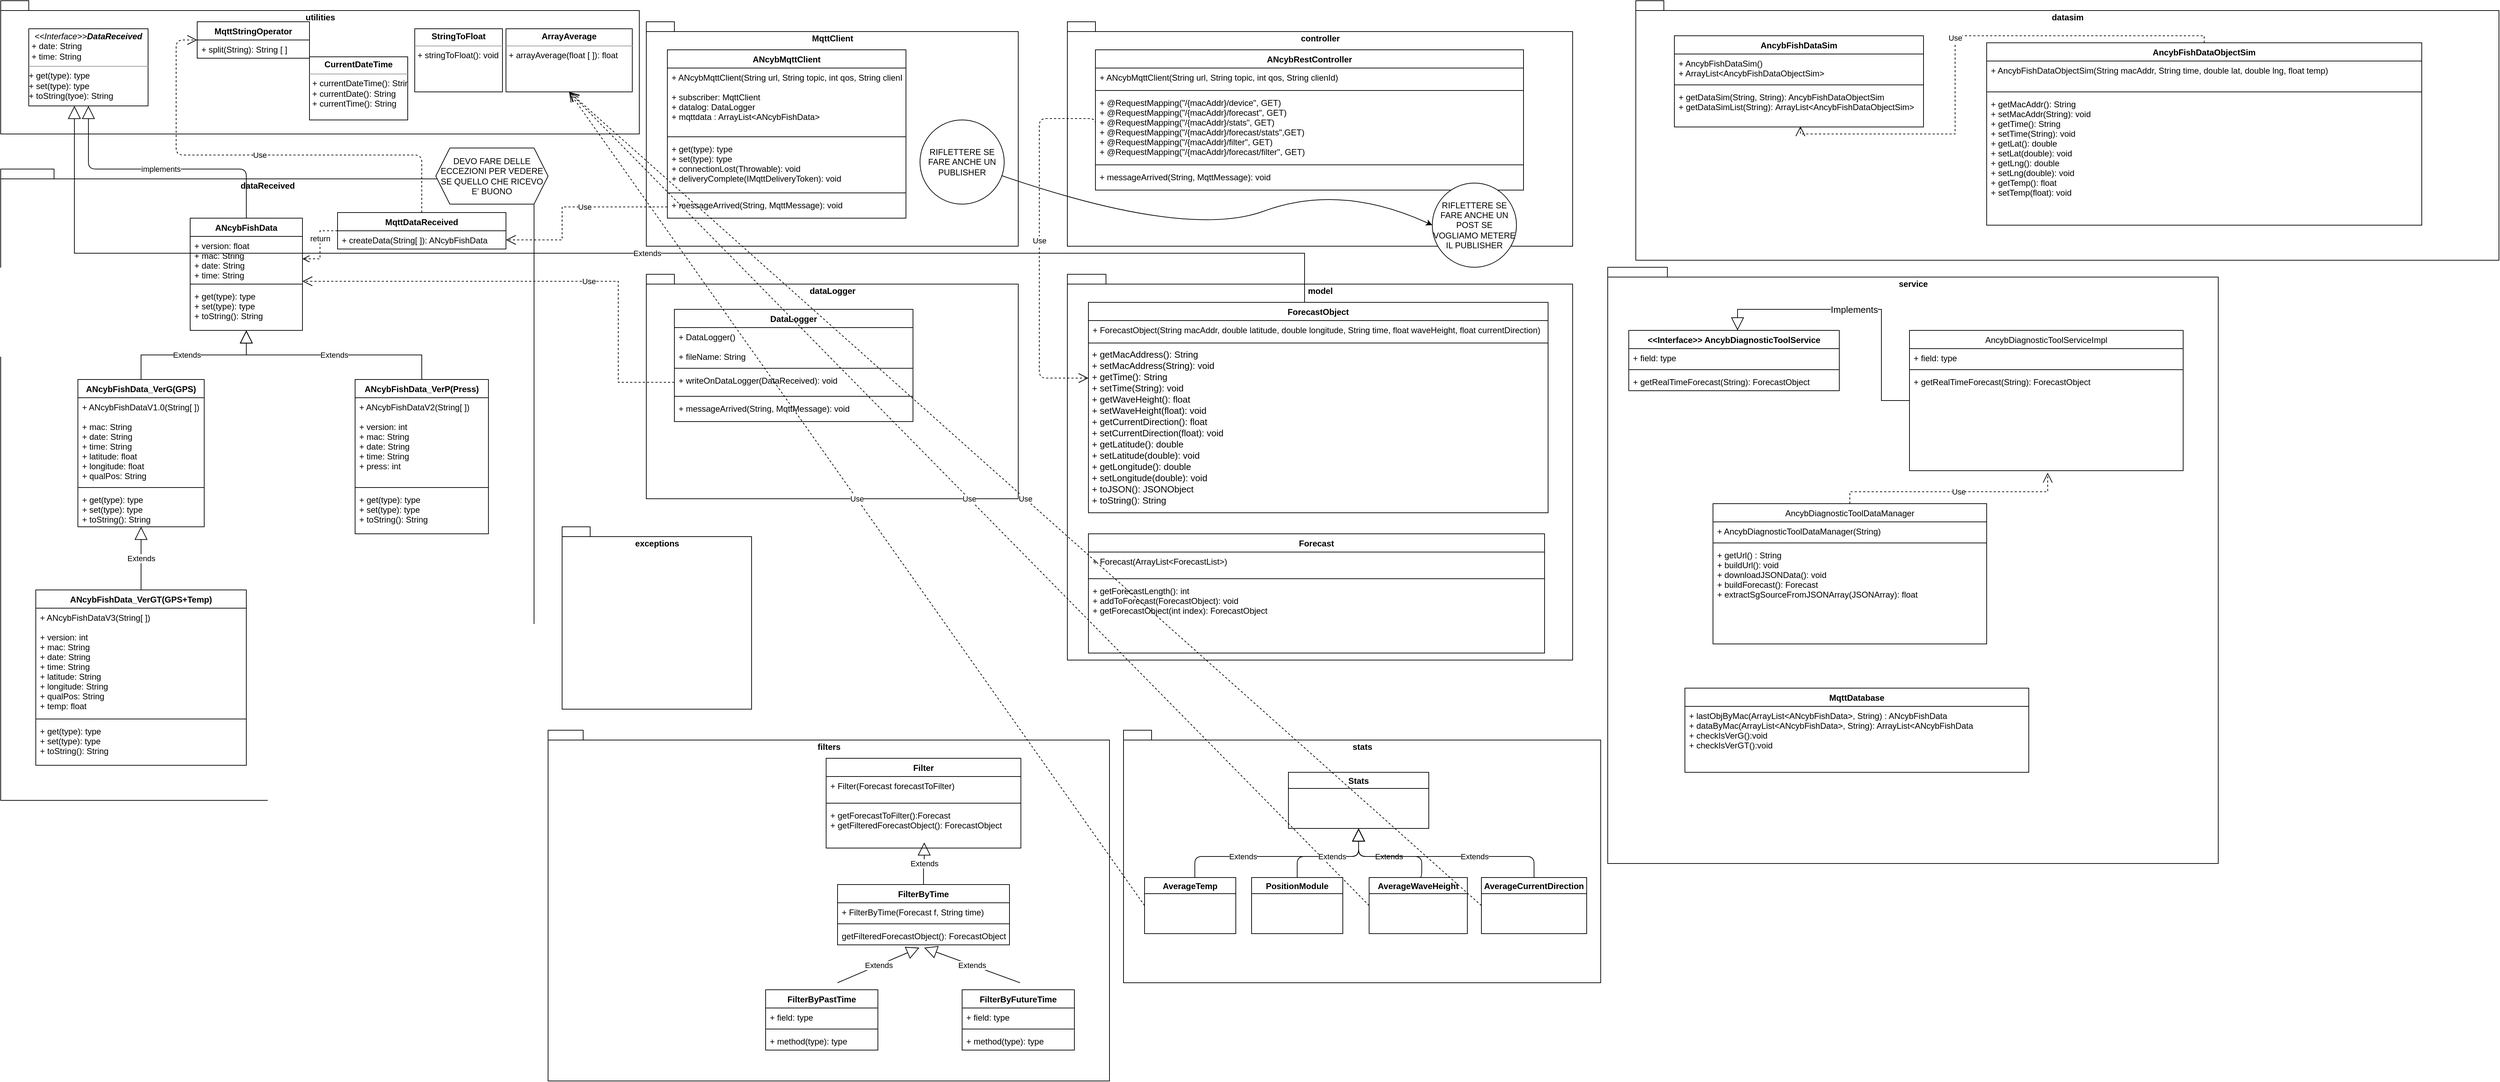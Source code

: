 <mxfile version="16.0.2" type="device"><diagram id="C5RBs43oDa-KdzZeNtuy" name="Page-1"><mxGraphModel dx="1598" dy="801" grid="1" gridSize="10" guides="1" tooltips="1" connect="1" arrows="1" fold="1" page="1" pageScale="1" pageWidth="2336" pageHeight="1654" math="0" shadow="0"><root><mxCell id="WIyWlLk6GJQsqaUBKTNV-0"/><mxCell id="WIyWlLk6GJQsqaUBKTNV-1" parent="WIyWlLk6GJQsqaUBKTNV-0"/><mxCell id="3BHlE7sxE0ALU3HnH_fy-0" value="utilities" style="shape=folder;fontStyle=1;spacingTop=10;tabWidth=40;tabHeight=14;tabPosition=left;html=1;align=center;verticalAlign=top;" parent="WIyWlLk6GJQsqaUBKTNV-1" vertex="1"><mxGeometry x="40" y="10" width="910" height="190" as="geometry"/></mxCell><mxCell id="3BHlE7sxE0ALU3HnH_fy-2" value="MqttStringOperator" style="swimlane;fontStyle=1;align=center;verticalAlign=top;childLayout=stackLayout;horizontal=1;startSize=26;horizontalStack=0;resizeParent=1;resizeParentMax=0;resizeLast=0;collapsible=1;marginBottom=0;" parent="WIyWlLk6GJQsqaUBKTNV-1" vertex="1"><mxGeometry x="320" y="40" width="160" height="52" as="geometry"><mxRectangle x="130" y="62" width="140" height="26" as="alternateBounds"/></mxGeometry></mxCell><mxCell id="3BHlE7sxE0ALU3HnH_fy-5" value="+ split(String): String [ ]" style="text;strokeColor=none;fillColor=none;align=left;verticalAlign=top;spacingLeft=4;spacingRight=4;overflow=hidden;rotatable=0;points=[[0,0.5],[1,0.5]];portConstraint=eastwest;" parent="3BHlE7sxE0ALU3HnH_fy-2" vertex="1"><mxGeometry y="26" width="160" height="26" as="geometry"/></mxCell><mxCell id="3BHlE7sxE0ALU3HnH_fy-8" value="dataReceived" style="shape=folder;fontStyle=1;spacingTop=10;tabWidth=40;tabHeight=14;tabPosition=left;html=1;align=center;verticalAlign=top;" parent="WIyWlLk6GJQsqaUBKTNV-1" vertex="1"><mxGeometry x="40" y="250" width="760" height="900" as="geometry"/></mxCell><mxCell id="3BHlE7sxE0ALU3HnH_fy-9" value="ANcybFishData_VerG(GPS)" style="swimlane;fontStyle=1;align=center;verticalAlign=top;childLayout=stackLayout;horizontal=1;startSize=26;horizontalStack=0;resizeParent=1;resizeParentMax=0;resizeLast=0;collapsible=1;marginBottom=0;" parent="WIyWlLk6GJQsqaUBKTNV-1" vertex="1"><mxGeometry x="150" y="550" width="180" height="210" as="geometry"/></mxCell><mxCell id="3BHlE7sxE0ALU3HnH_fy-10" value="+ ANcybFishDataV1.0(String[ ])&#10;&#10;+ mac: String&#10;+ date: String&#10;+ time: String&#10;+ latitude: float&#10;+ longitude: float&#10;+ qualPos: String" style="text;strokeColor=none;fillColor=none;align=left;verticalAlign=top;spacingLeft=4;spacingRight=4;overflow=hidden;rotatable=0;points=[[0,0.5],[1,0.5]];portConstraint=eastwest;" parent="3BHlE7sxE0ALU3HnH_fy-9" vertex="1"><mxGeometry y="26" width="180" height="124" as="geometry"/></mxCell><mxCell id="3BHlE7sxE0ALU3HnH_fy-11" value="" style="line;strokeWidth=1;fillColor=none;align=left;verticalAlign=middle;spacingTop=-1;spacingLeft=3;spacingRight=3;rotatable=0;labelPosition=right;points=[];portConstraint=eastwest;" parent="3BHlE7sxE0ALU3HnH_fy-9" vertex="1"><mxGeometry y="150" width="180" height="8" as="geometry"/></mxCell><mxCell id="3BHlE7sxE0ALU3HnH_fy-12" value="+ get(type): type&#10;+ set(type): type&#10;+ toString(): String" style="text;strokeColor=none;fillColor=none;align=left;verticalAlign=top;spacingLeft=4;spacingRight=4;overflow=hidden;rotatable=0;points=[[0,0.5],[1,0.5]];portConstraint=eastwest;" parent="3BHlE7sxE0ALU3HnH_fy-9" vertex="1"><mxGeometry y="158" width="180" height="52" as="geometry"/></mxCell><mxCell id="3BHlE7sxE0ALU3HnH_fy-20" value="Extends" style="endArrow=block;endSize=16;endFill=0;html=1;rounded=0;exitX=0.5;exitY=0;exitDx=0;exitDy=0;edgeStyle=orthogonalEdgeStyle;" parent="WIyWlLk6GJQsqaUBKTNV-1" source="3BHlE7sxE0ALU3HnH_fy-9" target="3BHlE7sxE0ALU3HnH_fy-15" edge="1"><mxGeometry x="-0.091" width="160" relative="1" as="geometry"><mxPoint x="330" y="470" as="sourcePoint"/><mxPoint x="490" y="470" as="targetPoint"/><mxPoint as="offset"/></mxGeometry></mxCell><mxCell id="3BHlE7sxE0ALU3HnH_fy-21" value="ANcybFishData_VerP(Press)" style="swimlane;fontStyle=1;align=center;verticalAlign=top;childLayout=stackLayout;horizontal=1;startSize=26;horizontalStack=0;resizeParent=1;resizeParentMax=0;resizeLast=0;collapsible=1;marginBottom=0;" parent="WIyWlLk6GJQsqaUBKTNV-1" vertex="1"><mxGeometry x="545" y="550" width="190" height="220" as="geometry"/></mxCell><mxCell id="3BHlE7sxE0ALU3HnH_fy-22" value="+ ANcybFishDataV2(String[ ])&#10;&#10;+ version: int&#10;+ mac: String&#10;+ date: String&#10;+ time: String&#10;+ press: int" style="text;strokeColor=none;fillColor=none;align=left;verticalAlign=top;spacingLeft=4;spacingRight=4;overflow=hidden;rotatable=0;points=[[0,0.5],[1,0.5]];portConstraint=eastwest;" parent="3BHlE7sxE0ALU3HnH_fy-21" vertex="1"><mxGeometry y="26" width="190" height="124" as="geometry"/></mxCell><mxCell id="3BHlE7sxE0ALU3HnH_fy-23" value="" style="line;strokeWidth=1;fillColor=none;align=left;verticalAlign=middle;spacingTop=-1;spacingLeft=3;spacingRight=3;rotatable=0;labelPosition=right;points=[];portConstraint=eastwest;" parent="3BHlE7sxE0ALU3HnH_fy-21" vertex="1"><mxGeometry y="150" width="190" height="8" as="geometry"/></mxCell><mxCell id="3BHlE7sxE0ALU3HnH_fy-24" value="+ get(type): type&#10;+ set(type): type&#10;+ toString(): String" style="text;strokeColor=none;fillColor=none;align=left;verticalAlign=top;spacingLeft=4;spacingRight=4;overflow=hidden;rotatable=0;points=[[0,0.5],[1,0.5]];portConstraint=eastwest;" parent="3BHlE7sxE0ALU3HnH_fy-21" vertex="1"><mxGeometry y="158" width="190" height="62" as="geometry"/></mxCell><mxCell id="3BHlE7sxE0ALU3HnH_fy-26" value="MqttClient" style="shape=folder;fontStyle=1;spacingTop=10;tabWidth=40;tabHeight=14;tabPosition=left;html=1;align=center;verticalAlign=top;" parent="WIyWlLk6GJQsqaUBKTNV-1" vertex="1"><mxGeometry x="960" y="40" width="530" height="320" as="geometry"/></mxCell><mxCell id="3BHlE7sxE0ALU3HnH_fy-27" value="ANcybMqttClient" style="swimlane;fontStyle=1;align=center;verticalAlign=top;childLayout=stackLayout;horizontal=1;startSize=26;horizontalStack=0;resizeParent=1;resizeParentMax=0;resizeLast=0;collapsible=1;marginBottom=0;" parent="WIyWlLk6GJQsqaUBKTNV-1" vertex="1"><mxGeometry x="990" y="80" width="340" height="240" as="geometry"/></mxCell><mxCell id="3BHlE7sxE0ALU3HnH_fy-91" value="+ ANcybMqttClient(String url, String topic, int qos, String clienId)" style="text;strokeColor=none;fillColor=none;align=left;verticalAlign=top;spacingLeft=4;spacingRight=4;overflow=hidden;rotatable=0;points=[[0,0.5],[1,0.5]];portConstraint=eastwest;" parent="3BHlE7sxE0ALU3HnH_fy-27" vertex="1"><mxGeometry y="26" width="340" height="28" as="geometry"/></mxCell><mxCell id="3BHlE7sxE0ALU3HnH_fy-28" value="+ subscriber: MqttClient&#10;+ datalog: DataLogger&#10;+ mqttdata : ArrayList&lt;ANcybFishData&gt;" style="text;strokeColor=none;fillColor=none;align=left;verticalAlign=top;spacingLeft=4;spacingRight=4;overflow=hidden;rotatable=0;points=[[0,0.5],[1,0.5]];portConstraint=eastwest;" parent="3BHlE7sxE0ALU3HnH_fy-27" vertex="1"><mxGeometry y="54" width="340" height="66" as="geometry"/></mxCell><mxCell id="3BHlE7sxE0ALU3HnH_fy-29" value="" style="line;strokeWidth=1;fillColor=none;align=left;verticalAlign=middle;spacingTop=-1;spacingLeft=3;spacingRight=3;rotatable=0;labelPosition=right;points=[];portConstraint=eastwest;" parent="3BHlE7sxE0ALU3HnH_fy-27" vertex="1"><mxGeometry y="120" width="340" height="8" as="geometry"/></mxCell><mxCell id="3BHlE7sxE0ALU3HnH_fy-30" value="+ get(type): type&#10;+ set(type): type&#10;+ connectionLost(Throwable): void&#10;+ deliveryComplete(IMqttDeliveryToken): void" style="text;strokeColor=none;fillColor=none;align=left;verticalAlign=top;spacingLeft=4;spacingRight=4;overflow=hidden;rotatable=0;points=[[0,0.5],[1,0.5]];portConstraint=eastwest;" parent="3BHlE7sxE0ALU3HnH_fy-27" vertex="1"><mxGeometry y="128" width="340" height="72" as="geometry"/></mxCell><mxCell id="3BHlE7sxE0ALU3HnH_fy-89" value="" style="line;strokeWidth=1;fillColor=none;align=left;verticalAlign=middle;spacingTop=-1;spacingLeft=3;spacingRight=3;rotatable=0;labelPosition=right;points=[];portConstraint=eastwest;" parent="3BHlE7sxE0ALU3HnH_fy-27" vertex="1"><mxGeometry y="200" width="340" height="8" as="geometry"/></mxCell><mxCell id="3BHlE7sxE0ALU3HnH_fy-88" value="+ messageArrived(String, MqttMessage): void" style="text;strokeColor=none;fillColor=none;align=left;verticalAlign=top;spacingLeft=4;spacingRight=4;overflow=hidden;rotatable=0;points=[[0,0.5],[1,0.5]];portConstraint=eastwest;" parent="3BHlE7sxE0ALU3HnH_fy-27" vertex="1"><mxGeometry y="208" width="340" height="32" as="geometry"/></mxCell><mxCell id="3BHlE7sxE0ALU3HnH_fy-41" value="Extends" style="endArrow=block;endSize=16;endFill=0;html=1;rounded=0;exitX=0.5;exitY=0;exitDx=0;exitDy=0;edgeStyle=orthogonalEdgeStyle;jumpStyle=none;" parent="WIyWlLk6GJQsqaUBKTNV-1" source="3BHlE7sxE0ALU3HnH_fy-21" target="3BHlE7sxE0ALU3HnH_fy-15" edge="1"><mxGeometry width="160" relative="1" as="geometry"><mxPoint x="150" y="520" as="sourcePoint"/><mxPoint x="140" y="340" as="targetPoint"/><mxPoint as="offset"/></mxGeometry></mxCell><mxCell id="3BHlE7sxE0ALU3HnH_fy-51" value="MqttDataReceived" style="swimlane;fontStyle=1;align=center;verticalAlign=top;childLayout=stackLayout;horizontal=1;startSize=26;horizontalStack=0;resizeParent=1;resizeParentMax=0;resizeLast=0;collapsible=1;marginBottom=0;" parent="WIyWlLk6GJQsqaUBKTNV-1" vertex="1"><mxGeometry x="520" y="312" width="240" height="52" as="geometry"/></mxCell><mxCell id="3BHlE7sxE0ALU3HnH_fy-54" value="+ createData(String[ ]): ANcybFishData" style="text;strokeColor=none;fillColor=none;align=left;verticalAlign=top;spacingLeft=4;spacingRight=4;overflow=hidden;rotatable=0;points=[[0,0.5],[1,0.5]];portConstraint=eastwest;" parent="3BHlE7sxE0ALU3HnH_fy-51" vertex="1"><mxGeometry y="26" width="240" height="26" as="geometry"/></mxCell><mxCell id="3BHlE7sxE0ALU3HnH_fy-64" value="return" style="html=1;verticalAlign=bottom;endArrow=open;dashed=1;endSize=8;rounded=0;jumpStyle=none;exitX=0;exitY=0.5;exitDx=0;exitDy=0;edgeStyle=orthogonalEdgeStyle;entryX=1;entryY=0.5;entryDx=0;entryDy=0;" parent="WIyWlLk6GJQsqaUBKTNV-1" source="3BHlE7sxE0ALU3HnH_fy-51" target="3BHlE7sxE0ALU3HnH_fy-16" edge="1"><mxGeometry relative="1" as="geometry"><mxPoint x="520" y="378" as="sourcePoint"/><mxPoint x="330" y="700" as="targetPoint"/></mxGeometry></mxCell><mxCell id="3BHlE7sxE0ALU3HnH_fy-66" value="Use" style="endArrow=open;endSize=12;dashed=1;html=1;rounded=0;jumpStyle=none;exitX=0;exitY=0.5;exitDx=0;exitDy=0;entryX=1;entryY=0.5;entryDx=0;entryDy=0;edgeStyle=orthogonalEdgeStyle;" parent="WIyWlLk6GJQsqaUBKTNV-1" source="3BHlE7sxE0ALU3HnH_fy-88" target="3BHlE7sxE0ALU3HnH_fy-54" edge="1"><mxGeometry x="-0.144" width="160" relative="1" as="geometry"><mxPoint x="690" y="420" as="sourcePoint"/><mxPoint x="910" y="350" as="targetPoint"/><Array as="points"><mxPoint x="840" y="304"/><mxPoint x="840" y="351"/></Array><mxPoint as="offset"/></mxGeometry></mxCell><mxCell id="3BHlE7sxE0ALU3HnH_fy-90" value="dataLogger" style="shape=folder;fontStyle=1;spacingTop=10;tabWidth=40;tabHeight=14;tabPosition=left;html=1;align=center;verticalAlign=top;" parent="WIyWlLk6GJQsqaUBKTNV-1" vertex="1"><mxGeometry x="960" y="400" width="530" height="320" as="geometry"/></mxCell><mxCell id="3BHlE7sxE0ALU3HnH_fy-95" value="exceptions" style="shape=folder;fontStyle=1;spacingTop=10;tabWidth=40;tabHeight=14;tabPosition=left;html=1;align=center;verticalAlign=top;" parent="WIyWlLk6GJQsqaUBKTNV-1" vertex="1"><mxGeometry x="840" y="760" width="270" height="260" as="geometry"/></mxCell><mxCell id="3BHlE7sxE0ALU3HnH_fy-96" value="DataLogger" style="swimlane;fontStyle=1;align=center;verticalAlign=top;childLayout=stackLayout;horizontal=1;startSize=26;horizontalStack=0;resizeParent=1;resizeParentMax=0;resizeLast=0;collapsible=1;marginBottom=0;" parent="WIyWlLk6GJQsqaUBKTNV-1" vertex="1"><mxGeometry x="1000" y="450" width="340" height="160" as="geometry"/></mxCell><mxCell id="3BHlE7sxE0ALU3HnH_fy-97" value="+ DataLogger()&#10;&#10;+ fileName: String" style="text;strokeColor=none;fillColor=none;align=left;verticalAlign=top;spacingLeft=4;spacingRight=4;overflow=hidden;rotatable=0;points=[[0,0.5],[1,0.5]];portConstraint=eastwest;" parent="3BHlE7sxE0ALU3HnH_fy-96" vertex="1"><mxGeometry y="26" width="340" height="54" as="geometry"/></mxCell><mxCell id="3BHlE7sxE0ALU3HnH_fy-103" value="" style="line;strokeWidth=1;fillColor=none;align=left;verticalAlign=middle;spacingTop=-1;spacingLeft=3;spacingRight=3;rotatable=0;labelPosition=right;points=[];portConstraint=eastwest;" parent="3BHlE7sxE0ALU3HnH_fy-96" vertex="1"><mxGeometry y="80" width="340" height="8" as="geometry"/></mxCell><mxCell id="3BHlE7sxE0ALU3HnH_fy-100" value="+ writeOnDataLogger(DataReceived): void" style="text;strokeColor=none;fillColor=none;align=left;verticalAlign=top;spacingLeft=4;spacingRight=4;overflow=hidden;rotatable=0;points=[[0,0.5],[1,0.5]];portConstraint=eastwest;" parent="3BHlE7sxE0ALU3HnH_fy-96" vertex="1"><mxGeometry y="88" width="340" height="32" as="geometry"/></mxCell><mxCell id="3BHlE7sxE0ALU3HnH_fy-101" value="" style="line;strokeWidth=1;fillColor=none;align=left;verticalAlign=middle;spacingTop=-1;spacingLeft=3;spacingRight=3;rotatable=0;labelPosition=right;points=[];portConstraint=eastwest;" parent="3BHlE7sxE0ALU3HnH_fy-96" vertex="1"><mxGeometry y="120" width="340" height="8" as="geometry"/></mxCell><mxCell id="3BHlE7sxE0ALU3HnH_fy-102" value="+ messageArrived(String, MqttMessage): void" style="text;strokeColor=none;fillColor=none;align=left;verticalAlign=top;spacingLeft=4;spacingRight=4;overflow=hidden;rotatable=0;points=[[0,0.5],[1,0.5]];portConstraint=eastwest;" parent="3BHlE7sxE0ALU3HnH_fy-96" vertex="1"><mxGeometry y="128" width="340" height="32" as="geometry"/></mxCell><mxCell id="3BHlE7sxE0ALU3HnH_fy-106" value="Use" style="endArrow=open;endSize=12;dashed=1;html=1;rounded=0;jumpStyle=none;exitX=0;exitY=0.5;exitDx=0;exitDy=0;edgeStyle=orthogonalEdgeStyle;" parent="WIyWlLk6GJQsqaUBKTNV-1" source="3BHlE7sxE0ALU3HnH_fy-100" target="3BHlE7sxE0ALU3HnH_fy-15" edge="1"><mxGeometry x="-0.21" width="160" relative="1" as="geometry"><mxPoint x="1000" y="334" as="sourcePoint"/><mxPoint x="820" y="341" as="targetPoint"/><Array as="points"><mxPoint x="920" y="554"/><mxPoint x="920" y="410"/></Array><mxPoint as="offset"/></mxGeometry></mxCell><mxCell id="3BHlE7sxE0ALU3HnH_fy-110" value="DEVO FARE DELLE ECCEZIONI PER VEDERE SE QUELLO CHE RICEVO E' BUONO" style="shape=hexagon;perimeter=hexagonPerimeter2;whiteSpace=wrap;html=1;fixedSize=1;" parent="WIyWlLk6GJQsqaUBKTNV-1" vertex="1"><mxGeometry x="660" y="220" width="160" height="80" as="geometry"/></mxCell><mxCell id="3BHlE7sxE0ALU3HnH_fy-113" value="controller" style="shape=folder;fontStyle=1;spacingTop=10;tabWidth=40;tabHeight=14;tabPosition=left;html=1;align=center;verticalAlign=top;" parent="WIyWlLk6GJQsqaUBKTNV-1" vertex="1"><mxGeometry x="1560" y="40" width="720" height="320" as="geometry"/></mxCell><mxCell id="3BHlE7sxE0ALU3HnH_fy-114" value="model" style="shape=folder;fontStyle=1;spacingTop=10;tabWidth=40;tabHeight=14;tabPosition=left;html=1;align=center;verticalAlign=top;" parent="WIyWlLk6GJQsqaUBKTNV-1" vertex="1"><mxGeometry x="1560" y="400" width="720" height="550" as="geometry"/></mxCell><mxCell id="3BHlE7sxE0ALU3HnH_fy-116" value="RIFLETTERE SE FARE ANCHE UN PUBLISHER" style="ellipse;whiteSpace=wrap;html=1;aspect=fixed;" parent="WIyWlLk6GJQsqaUBKTNV-1" vertex="1"><mxGeometry x="1350" y="180" width="120" height="120" as="geometry"/></mxCell><mxCell id="isNRoNqo-K9MIMpgRt4Y-4" value="Use" style="endArrow=open;endSize=12;dashed=1;html=1;rounded=1;sketch=0;edgeStyle=orthogonalEdgeStyle;" parent="WIyWlLk6GJQsqaUBKTNV-1" target="3BHlE7sxE0ALU3HnH_fy-2" edge="1"><mxGeometry width="160" relative="1" as="geometry"><mxPoint x="640" y="312" as="sourcePoint"/><mxPoint x="410" y="-20" as="targetPoint"/><Array as="points"><mxPoint x="640" y="230"/><mxPoint x="290" y="230"/><mxPoint x="290" y="66"/></Array></mxGeometry></mxCell><mxCell id="3BHlE7sxE0ALU3HnH_fy-36" value="ANcybFishData_VerGT(GPS+Temp)" style="swimlane;fontStyle=1;align=center;verticalAlign=top;childLayout=stackLayout;horizontal=1;startSize=26;horizontalStack=0;resizeParent=1;resizeParentMax=0;resizeLast=0;collapsible=1;marginBottom=0;" parent="WIyWlLk6GJQsqaUBKTNV-1" vertex="1"><mxGeometry x="90" y="850" width="300" height="250" as="geometry"/></mxCell><mxCell id="3BHlE7sxE0ALU3HnH_fy-37" value="+ ANcybFishDataV3(String[ ])&#10;&#10;+ version: int&#10;+ mac: String&#10;+ date: String&#10;+ time: String&#10;+ latitude: String&#10;+ longitude: String&#10;+ qualPos: String&#10;+ temp: float" style="text;strokeColor=none;fillColor=none;align=left;verticalAlign=top;spacingLeft=4;spacingRight=4;overflow=hidden;rotatable=0;points=[[0,0.5],[1,0.5]];portConstraint=eastwest;" parent="3BHlE7sxE0ALU3HnH_fy-36" vertex="1"><mxGeometry y="26" width="300" height="154" as="geometry"/></mxCell><mxCell id="3BHlE7sxE0ALU3HnH_fy-38" value="" style="line;strokeWidth=1;fillColor=none;align=left;verticalAlign=middle;spacingTop=-1;spacingLeft=3;spacingRight=3;rotatable=0;labelPosition=right;points=[];portConstraint=eastwest;" parent="3BHlE7sxE0ALU3HnH_fy-36" vertex="1"><mxGeometry y="180" width="300" height="8" as="geometry"/></mxCell><mxCell id="3BHlE7sxE0ALU3HnH_fy-39" value="+ get(type): type&#10;+ set(type): type&#10;+ toString(): String" style="text;strokeColor=none;fillColor=none;align=left;verticalAlign=top;spacingLeft=4;spacingRight=4;overflow=hidden;rotatable=0;points=[[0,0.5],[1,0.5]];portConstraint=eastwest;" parent="3BHlE7sxE0ALU3HnH_fy-36" vertex="1"><mxGeometry y="188" width="300" height="62" as="geometry"/></mxCell><mxCell id="isNRoNqo-K9MIMpgRt4Y-5" value="Extends" style="endArrow=block;endSize=16;endFill=0;html=1;rounded=1;sketch=0;exitX=0.5;exitY=0;exitDx=0;exitDy=0;edgeStyle=orthogonalEdgeStyle;" parent="WIyWlLk6GJQsqaUBKTNV-1" source="3BHlE7sxE0ALU3HnH_fy-36" target="3BHlE7sxE0ALU3HnH_fy-9" edge="1"><mxGeometry width="160" relative="1" as="geometry"><mxPoint x="620" y="880" as="sourcePoint"/><mxPoint x="150" y="760" as="targetPoint"/></mxGeometry></mxCell><mxCell id="isNRoNqo-K9MIMpgRt4Y-6" value="ANcybRestController" style="swimlane;fontStyle=1;align=center;verticalAlign=top;childLayout=stackLayout;horizontal=1;startSize=26;horizontalStack=0;resizeParent=1;resizeParentMax=0;resizeLast=0;collapsible=1;marginBottom=0;" parent="WIyWlLk6GJQsqaUBKTNV-1" vertex="1"><mxGeometry x="1600" y="80" width="610" height="200" as="geometry"/></mxCell><mxCell id="isNRoNqo-K9MIMpgRt4Y-7" value="+ ANcybMqttClient(String url, String topic, int qos, String clienId)" style="text;strokeColor=none;fillColor=none;align=left;verticalAlign=top;spacingLeft=4;spacingRight=4;overflow=hidden;rotatable=0;points=[[0,0.5],[1,0.5]];portConstraint=eastwest;" parent="isNRoNqo-K9MIMpgRt4Y-6" vertex="1"><mxGeometry y="26" width="610" height="28" as="geometry"/></mxCell><mxCell id="isNRoNqo-K9MIMpgRt4Y-9" value="" style="line;strokeWidth=1;fillColor=none;align=left;verticalAlign=middle;spacingTop=-1;spacingLeft=3;spacingRight=3;rotatable=0;labelPosition=right;points=[];portConstraint=eastwest;" parent="isNRoNqo-K9MIMpgRt4Y-6" vertex="1"><mxGeometry y="54" width="610" height="8" as="geometry"/></mxCell><mxCell id="isNRoNqo-K9MIMpgRt4Y-10" value="+ @RequestMapping(&quot;/{macAddr}/device&quot;, GET) &#10;+ @RequestMapping(&quot;/{macAddr}/forecast&quot;, GET)&#10;+ @RequestMapping(&quot;/{macAddr}/stats&quot;, GET)&#10;+ @RequestMapping(&quot;/{macAddr}/forecast/stats&quot;,GET)&#10;+ @RequestMapping(&quot;/{macAddr}/filter&quot;, GET)&#10;+ @RequestMapping(&quot;/{macAddr}/forecast/filter&quot;, GET)" style="text;strokeColor=none;fillColor=none;align=left;verticalAlign=top;spacingLeft=4;spacingRight=4;overflow=hidden;rotatable=0;points=[[0,0.5],[1,0.5]];portConstraint=eastwest;" parent="isNRoNqo-K9MIMpgRt4Y-6" vertex="1"><mxGeometry y="62" width="610" height="98" as="geometry"/></mxCell><mxCell id="isNRoNqo-K9MIMpgRt4Y-11" value="" style="line;strokeWidth=1;fillColor=none;align=left;verticalAlign=middle;spacingTop=-1;spacingLeft=3;spacingRight=3;rotatable=0;labelPosition=right;points=[];portConstraint=eastwest;" parent="isNRoNqo-K9MIMpgRt4Y-6" vertex="1"><mxGeometry y="160" width="610" height="8" as="geometry"/></mxCell><mxCell id="isNRoNqo-K9MIMpgRt4Y-12" value="+ messageArrived(String, MqttMessage): void" style="text;strokeColor=none;fillColor=none;align=left;verticalAlign=top;spacingLeft=4;spacingRight=4;overflow=hidden;rotatable=0;points=[[0,0.5],[1,0.5]];portConstraint=eastwest;" parent="isNRoNqo-K9MIMpgRt4Y-6" vertex="1"><mxGeometry y="168" width="610" height="32" as="geometry"/></mxCell><mxCell id="isNRoNqo-K9MIMpgRt4Y-13" value="RIFLETTERE SE FARE ANCHE UN POST SE VOGLIAMO METERE IL PUBLISHER" style="ellipse;whiteSpace=wrap;html=1;aspect=fixed;" parent="WIyWlLk6GJQsqaUBKTNV-1" vertex="1"><mxGeometry x="2080" y="270" width="120" height="120" as="geometry"/></mxCell><mxCell id="isNRoNqo-K9MIMpgRt4Y-14" value="" style="curved=1;endArrow=classic;html=1;rounded=1;sketch=0;entryX=0;entryY=0.5;entryDx=0;entryDy=0;" parent="WIyWlLk6GJQsqaUBKTNV-1" source="3BHlE7sxE0ALU3HnH_fy-116" target="isNRoNqo-K9MIMpgRt4Y-13" edge="1"><mxGeometry width="50" height="50" relative="1" as="geometry"><mxPoint x="1890" y="220" as="sourcePoint"/><mxPoint x="1940" y="170" as="targetPoint"/><Array as="points"><mxPoint x="1730" y="350"/><mxPoint x="1950" y="270"/></Array></mxGeometry></mxCell><mxCell id="isNRoNqo-K9MIMpgRt4Y-15" value="ForecastObject" style="swimlane;fontStyle=1;align=center;verticalAlign=top;childLayout=stackLayout;horizontal=1;startSize=26;horizontalStack=0;resizeParent=1;resizeParentMax=0;resizeLast=0;collapsible=1;marginBottom=0;" parent="WIyWlLk6GJQsqaUBKTNV-1" vertex="1"><mxGeometry x="1590" y="440" width="655" height="300" as="geometry"/></mxCell><mxCell id="isNRoNqo-K9MIMpgRt4Y-16" value="+ ForecastObject(String macAddr, double latitude, double longitude, String time, float waveHeight, float currentDirection)" style="text;strokeColor=none;fillColor=none;align=left;verticalAlign=top;spacingLeft=4;spacingRight=4;overflow=hidden;rotatable=0;points=[[0,0.5],[1,0.5]];portConstraint=eastwest;" parent="isNRoNqo-K9MIMpgRt4Y-15" vertex="1"><mxGeometry y="26" width="655" height="28" as="geometry"/></mxCell><mxCell id="isNRoNqo-K9MIMpgRt4Y-17" value="" style="line;strokeWidth=1;fillColor=none;align=left;verticalAlign=middle;spacingTop=-1;spacingLeft=3;spacingRight=3;rotatable=0;labelPosition=right;points=[];portConstraint=eastwest;" parent="isNRoNqo-K9MIMpgRt4Y-15" vertex="1"><mxGeometry y="54" width="655" height="8" as="geometry"/></mxCell><mxCell id="isNRoNqo-K9MIMpgRt4Y-18" value="+ getMacAddress(): String&#10;+ setMacAddress(String): void&#10;+ getTime(): String&#10;+ setTime(String): void&#10;+ getWaveHeight(): float&#10;+ setWaveHeight(float): void&#10;+ getCurrentDirection(): float&#10;+ setCurrentDirection(float): void&#10;+ getLatitude(): double&#10;+ setLatitude(double): void&#10;+ getLongitude(): double&#10;+ setLongitude(double): void&#10;+ toJSON(): JSONObject&#10;+ toString(): String&#10;" style="text;strokeColor=none;fillColor=none;align=left;verticalAlign=top;spacingLeft=4;spacingRight=4;overflow=hidden;rotatable=0;points=[[0,0.5],[1,0.5]];portConstraint=eastwest;fontSize=13;spacing=1;spacingBottom=0;spacingTop=-1;" parent="isNRoNqo-K9MIMpgRt4Y-15" vertex="1"><mxGeometry y="62" width="655" height="238" as="geometry"/></mxCell><mxCell id="isNRoNqo-K9MIMpgRt4Y-22" value="implements" style="endArrow=block;endSize=16;endFill=0;html=1;rounded=1;sketch=0;exitX=0.5;exitY=0;exitDx=0;exitDy=0;edgeStyle=orthogonalEdgeStyle;" parent="WIyWlLk6GJQsqaUBKTNV-1" source="3BHlE7sxE0ALU3HnH_fy-15" target="isNRoNqo-K9MIMpgRt4Y-27" edge="1"><mxGeometry width="160" relative="1" as="geometry"><mxPoint x="300" y="600" as="sourcePoint"/><mxPoint x="180" y="305" as="targetPoint"/><Array as="points"><mxPoint x="390" y="250"/><mxPoint x="165" y="250"/></Array></mxGeometry></mxCell><mxCell id="isNRoNqo-K9MIMpgRt4Y-27" value="&lt;p style=&quot;margin: 0px ; margin-top: 4px ; text-align: center&quot;&gt;&lt;i&gt;&amp;lt;&amp;lt;Interface&amp;gt;&amp;gt;&lt;b&gt;DataReceived&lt;/b&gt;&lt;/i&gt;&lt;br&gt;&lt;/p&gt;&lt;p style=&quot;margin: 0px ; margin-left: 4px&quot;&gt;+ date: String&lt;br&gt;+ time: String&lt;/p&gt;&lt;hr size=&quot;1&quot;&gt;&lt;p style=&quot;margin: 0px ; margin-left: 4px&quot;&gt;&lt;/p&gt;+ get(type): type&lt;br style=&quot;padding: 0px ; margin: 0px&quot;&gt;+ set(type): type&lt;br&gt;+ toString(tyoe): String" style="verticalAlign=top;align=left;overflow=fill;fontSize=12;fontFamily=Helvetica;html=1;rounded=0;sketch=0;" parent="WIyWlLk6GJQsqaUBKTNV-1" vertex="1"><mxGeometry x="80" y="50" width="170" height="110" as="geometry"/></mxCell><mxCell id="isNRoNqo-K9MIMpgRt4Y-29" value="Use" style="endArrow=open;endSize=12;dashed=1;html=1;rounded=1;sketch=0;exitX=0;exitY=0.5;exitDx=0;exitDy=0;edgeStyle=orthogonalEdgeStyle;" parent="WIyWlLk6GJQsqaUBKTNV-1" source="isNRoNqo-K9MIMpgRt4Y-10" target="isNRoNqo-K9MIMpgRt4Y-15" edge="1"><mxGeometry width="160" relative="1" as="geometry"><mxPoint x="1660" y="360" as="sourcePoint"/><mxPoint x="1820" y="360" as="targetPoint"/><Array as="points"><mxPoint x="1600" y="178"/><mxPoint x="1520" y="178"/><mxPoint x="1520" y="548"/></Array></mxGeometry></mxCell><mxCell id="isNRoNqo-K9MIMpgRt4Y-31" value="&lt;p style=&quot;margin: 0px ; margin-top: 4px ; text-align: center&quot;&gt;&lt;b&gt;CurrentDateTime&lt;/b&gt;&lt;/p&gt;&lt;hr size=&quot;1&quot;&gt;&lt;p style=&quot;margin: 0px ; margin-left: 4px&quot;&gt;&lt;/p&gt;&lt;p style=&quot;margin: 0px ; margin-left: 4px&quot;&gt;&lt;span&gt;+ currentDateTime(): String&lt;/span&gt;&lt;br&gt;&lt;/p&gt;&lt;p style=&quot;margin: 0px ; margin-left: 4px&quot;&gt;+ currentDate(): String&lt;/p&gt;&lt;p style=&quot;margin: 0px ; margin-left: 4px&quot;&gt;+ currentTime(): String&lt;/p&gt;" style="verticalAlign=top;align=left;overflow=fill;fontSize=12;fontFamily=Helvetica;html=1;rounded=0;sketch=0;" parent="WIyWlLk6GJQsqaUBKTNV-1" vertex="1"><mxGeometry x="480" y="90" width="140" height="90" as="geometry"/></mxCell><mxCell id="isNRoNqo-K9MIMpgRt4Y-34" value="Forecast" style="swimlane;fontStyle=1;align=center;verticalAlign=top;childLayout=stackLayout;horizontal=1;startSize=26;horizontalStack=0;resizeParent=1;resizeParentMax=0;resizeLast=0;collapsible=1;marginBottom=0;rounded=0;sketch=0;" parent="WIyWlLk6GJQsqaUBKTNV-1" vertex="1"><mxGeometry x="1590" y="770" width="650" height="170" as="geometry"/></mxCell><mxCell id="isNRoNqo-K9MIMpgRt4Y-35" value="+ Forecast(ArrayList&lt;ForecastList&gt;)&#10;" style="text;strokeColor=none;fillColor=none;align=left;verticalAlign=top;spacingLeft=4;spacingRight=4;overflow=hidden;rotatable=0;points=[[0,0.5],[1,0.5]];portConstraint=eastwest;rounded=0;sketch=0;" parent="isNRoNqo-K9MIMpgRt4Y-34" vertex="1"><mxGeometry y="26" width="650" height="34" as="geometry"/></mxCell><mxCell id="isNRoNqo-K9MIMpgRt4Y-36" value="" style="line;strokeWidth=1;fillColor=none;align=left;verticalAlign=middle;spacingTop=-1;spacingLeft=3;spacingRight=3;rotatable=0;labelPosition=right;points=[];portConstraint=eastwest;rounded=0;sketch=0;" parent="isNRoNqo-K9MIMpgRt4Y-34" vertex="1"><mxGeometry y="60" width="650" height="8" as="geometry"/></mxCell><mxCell id="isNRoNqo-K9MIMpgRt4Y-37" value="+ getForecastLength(): int&#10;+ addToForecast(ForecastObject): void&#10;+ getForecastObject(int index): ForecastObject" style="text;strokeColor=none;fillColor=none;align=left;verticalAlign=top;spacingLeft=4;spacingRight=4;overflow=hidden;rotatable=0;points=[[0,0.5],[1,0.5]];portConstraint=eastwest;rounded=0;sketch=0;" parent="isNRoNqo-K9MIMpgRt4Y-34" vertex="1"><mxGeometry y="68" width="650" height="102" as="geometry"/></mxCell><mxCell id="isNRoNqo-K9MIMpgRt4Y-38" value="filters" style="shape=folder;fontStyle=1;spacingTop=10;tabWidth=40;tabHeight=14;tabPosition=left;html=1;align=center;verticalAlign=top;" parent="WIyWlLk6GJQsqaUBKTNV-1" vertex="1"><mxGeometry x="820" y="1050" width="800" height="500" as="geometry"/></mxCell><mxCell id="isNRoNqo-K9MIMpgRt4Y-39" value="&lt;p style=&quot;margin: 0px ; margin-top: 4px ; text-align: center&quot;&gt;&lt;b&gt;StringToFloat&lt;/b&gt;&lt;/p&gt;&lt;hr size=&quot;1&quot;&gt;&lt;p style=&quot;margin: 0px ; margin-left: 4px&quot;&gt;&lt;/p&gt;&lt;p style=&quot;margin: 0px ; margin-left: 4px&quot;&gt;+ stringToFloat(): void&lt;/p&gt;" style="verticalAlign=top;align=left;overflow=fill;fontSize=12;fontFamily=Helvetica;html=1;rounded=0;sketch=0;" parent="WIyWlLk6GJQsqaUBKTNV-1" vertex="1"><mxGeometry x="630" y="50" width="125" height="90" as="geometry"/></mxCell><mxCell id="isNRoNqo-K9MIMpgRt4Y-41" value="stats" style="shape=folder;fontStyle=1;spacingTop=10;tabWidth=40;tabHeight=14;tabPosition=left;html=1;align=center;verticalAlign=top;" parent="WIyWlLk6GJQsqaUBKTNV-1" vertex="1"><mxGeometry x="1640" y="1050" width="680" height="360" as="geometry"/></mxCell><mxCell id="RA5aEVkmyOFDF_g9N0md-10" value="Extends" style="endArrow=block;endSize=16;endFill=0;html=1;rounded=1;sketch=0;edgeStyle=orthogonalEdgeStyle;exitX=0.5;exitY=0;exitDx=0;exitDy=0;" parent="WIyWlLk6GJQsqaUBKTNV-1" source="9sARwrWTkd8ZfWDxSj1S-30" edge="1"><mxGeometry width="160" relative="1" as="geometry"><mxPoint x="1355" y="1260" as="sourcePoint"/><mxPoint x="1356" y="1210" as="targetPoint"/><Array as="points"><mxPoint x="1355" y="1240"/><mxPoint x="1356" y="1240"/></Array></mxGeometry></mxCell><mxCell id="RA5aEVkmyOFDF_g9N0md-14" value="Extends" style="endArrow=block;endSize=16;endFill=0;html=1;rounded=1;sketch=0;edgeStyle=orthogonalEdgeStyle;entryX=0.5;entryY=1;entryDx=0;entryDy=0;exitX=0.551;exitY=0.018;exitDx=0;exitDy=0;exitPerimeter=0;" parent="WIyWlLk6GJQsqaUBKTNV-1" source="RA5aEVkmyOFDF_g9N0md-18" edge="1"><mxGeometry x="-0.345" width="160" relative="1" as="geometry"><mxPoint x="1870" y="1260" as="sourcePoint"/><mxPoint x="1975" y="1190" as="targetPoint"/><Array as="points"><mxPoint x="1742" y="1230"/><mxPoint x="1975" y="1230"/></Array><mxPoint as="offset"/></mxGeometry></mxCell><mxCell id="RA5aEVkmyOFDF_g9N0md-15" value="Stats" style="swimlane;" parent="WIyWlLk6GJQsqaUBKTNV-1" vertex="1"><mxGeometry x="1875" y="1110" width="200" height="80" as="geometry"/></mxCell><mxCell id="RA5aEVkmyOFDF_g9N0md-16" value="AverageWaveHeight" style="swimlane;" parent="WIyWlLk6GJQsqaUBKTNV-1" vertex="1"><mxGeometry x="1990" y="1260" width="140" height="80" as="geometry"/></mxCell><mxCell id="RA5aEVkmyOFDF_g9N0md-17" value="Extends" style="endArrow=block;endSize=16;endFill=0;html=1;rounded=1;sketch=0;edgeStyle=orthogonalEdgeStyle;exitX=0.5;exitY=0;exitDx=0;exitDy=0;" parent="WIyWlLk6GJQsqaUBKTNV-1" source="RA5aEVkmyOFDF_g9N0md-16" edge="1"><mxGeometry width="160" relative="1" as="geometry"><mxPoint x="1985" y="1200" as="sourcePoint"/><mxPoint x="1975" y="1190" as="targetPoint"/><Array as="points"><mxPoint x="2065" y="1230"/><mxPoint x="1975" y="1230"/></Array></mxGeometry></mxCell><mxCell id="RA5aEVkmyOFDF_g9N0md-18" value="AverageTemp" style="swimlane;" parent="WIyWlLk6GJQsqaUBKTNV-1" vertex="1"><mxGeometry x="1670" y="1260" width="130" height="80" as="geometry"/></mxCell><mxCell id="RA5aEVkmyOFDF_g9N0md-29" value="Use" style="endArrow=open;endSize=12;dashed=1;html=1;rounded=0;exitX=0;exitY=0.5;exitDx=0;exitDy=0;" parent="RA5aEVkmyOFDF_g9N0md-18" source="RA5aEVkmyOFDF_g9N0md-16" edge="1"><mxGeometry width="160" relative="1" as="geometry"><mxPoint x="75" y="25" as="sourcePoint"/><mxPoint x="-820" y="-1120" as="targetPoint"/></mxGeometry></mxCell><mxCell id="RA5aEVkmyOFDF_g9N0md-23" value="&lt;p style=&quot;margin: 0px ; margin-top: 4px ; text-align: center&quot;&gt;&lt;b&gt;ArrayAverage&lt;/b&gt;&lt;/p&gt;&lt;hr size=&quot;1&quot;&gt;&lt;p style=&quot;margin: 0px ; margin-left: 4px&quot;&gt;&lt;/p&gt;&lt;p style=&quot;margin: 0px ; margin-left: 4px&quot;&gt;+ arrayAverage(float [ ]): float&lt;/p&gt;" style="verticalAlign=top;align=left;overflow=fill;fontSize=12;fontFamily=Helvetica;html=1;rounded=0;sketch=0;" parent="WIyWlLk6GJQsqaUBKTNV-1" vertex="1"><mxGeometry x="760" y="50" width="180" height="90" as="geometry"/></mxCell><mxCell id="RA5aEVkmyOFDF_g9N0md-26" value="Use" style="endArrow=open;endSize=12;dashed=1;html=1;rounded=0;exitX=0;exitY=0.5;exitDx=0;exitDy=0;entryX=0.5;entryY=1;entryDx=0;entryDy=0;" parent="WIyWlLk6GJQsqaUBKTNV-1" source="RA5aEVkmyOFDF_g9N0md-18" target="RA5aEVkmyOFDF_g9N0md-23" edge="1"><mxGeometry width="160" relative="1" as="geometry"><mxPoint x="1720" y="1080" as="sourcePoint"/><mxPoint x="1880" y="1080" as="targetPoint"/></mxGeometry></mxCell><mxCell id="RA5aEVkmyOFDF_g9N0md-30" value="PositionModule" style="swimlane;" parent="WIyWlLk6GJQsqaUBKTNV-1" vertex="1"><mxGeometry x="1822.5" y="1260" width="130" height="80" as="geometry"/></mxCell><mxCell id="RA5aEVkmyOFDF_g9N0md-31" value="Extends" style="endArrow=block;endSize=16;endFill=0;html=1;rounded=1;sketch=0;edgeStyle=orthogonalEdgeStyle;exitX=0.5;exitY=0;exitDx=0;exitDy=0;" parent="WIyWlLk6GJQsqaUBKTNV-1" source="RA5aEVkmyOFDF_g9N0md-30" edge="1"><mxGeometry width="160" relative="1" as="geometry"><mxPoint x="1975" y="1260" as="sourcePoint"/><mxPoint x="1975" y="1190" as="targetPoint"/><Array as="points"><mxPoint x="1887" y="1230"/><mxPoint x="1975" y="1230"/></Array></mxGeometry></mxCell><mxCell id="RA5aEVkmyOFDF_g9N0md-32" value="AverageCurrentDirection" style="swimlane;" parent="WIyWlLk6GJQsqaUBKTNV-1" vertex="1"><mxGeometry x="2150" y="1260" width="150" height="80" as="geometry"/></mxCell><mxCell id="RA5aEVkmyOFDF_g9N0md-33" value="Extends" style="endArrow=block;endSize=16;endFill=0;html=1;rounded=1;sketch=0;edgeStyle=orthogonalEdgeStyle;exitX=0.5;exitY=0;exitDx=0;exitDy=0;entryX=0.5;entryY=1;entryDx=0;entryDy=0;" parent="WIyWlLk6GJQsqaUBKTNV-1" source="RA5aEVkmyOFDF_g9N0md-32" target="RA5aEVkmyOFDF_g9N0md-15" edge="1"><mxGeometry x="-0.281" width="160" relative="1" as="geometry"><mxPoint x="2075" y="1270" as="sourcePoint"/><mxPoint x="1980" y="1190" as="targetPoint"/><Array as="points"><mxPoint x="2225" y="1230"/><mxPoint x="1975" y="1230"/></Array><mxPoint as="offset"/></mxGeometry></mxCell><mxCell id="RA5aEVkmyOFDF_g9N0md-34" value="Use" style="endArrow=open;endSize=12;dashed=1;html=1;rounded=0;exitX=0;exitY=0.5;exitDx=0;exitDy=0;" parent="WIyWlLk6GJQsqaUBKTNV-1" source="RA5aEVkmyOFDF_g9N0md-32" edge="1"><mxGeometry width="160" relative="1" as="geometry"><mxPoint x="2010" y="1020" as="sourcePoint"/><mxPoint x="850" y="140" as="targetPoint"/></mxGeometry></mxCell><mxCell id="meIRkySb0bhvU_n81G1w-0" value="Extends" style="endArrow=block;endSize=16;endFill=0;html=1;rounded=0;exitX=0.5;exitY=0;exitDx=0;exitDy=0;edgeStyle=orthogonalEdgeStyle;" parent="WIyWlLk6GJQsqaUBKTNV-1" source="isNRoNqo-K9MIMpgRt4Y-15" target="isNRoNqo-K9MIMpgRt4Y-27" edge="1"><mxGeometry width="160" relative="1" as="geometry"><mxPoint x="960" y="900" as="sourcePoint"/><mxPoint x="1120" y="900" as="targetPoint"/><Array as="points"><mxPoint x="1898" y="370"/><mxPoint x="145" y="370"/></Array></mxGeometry></mxCell><mxCell id="3BHlE7sxE0ALU3HnH_fy-15" value="ANcybFishData" style="swimlane;fontStyle=1;align=center;verticalAlign=top;childLayout=stackLayout;horizontal=1;startSize=26;horizontalStack=0;resizeParent=1;resizeParentMax=0;resizeLast=0;collapsible=1;marginBottom=0;" parent="WIyWlLk6GJQsqaUBKTNV-1" vertex="1"><mxGeometry x="310" y="320" width="160" height="160" as="geometry"/></mxCell><mxCell id="3BHlE7sxE0ALU3HnH_fy-16" value="+ version: float&#10;+ mac: String&#10;+ date: String&#10;+ time: String" style="text;strokeColor=none;fillColor=none;align=left;verticalAlign=top;spacingLeft=4;spacingRight=4;overflow=hidden;rotatable=0;points=[[0,0.5],[1,0.5]];portConstraint=eastwest;" parent="3BHlE7sxE0ALU3HnH_fy-15" vertex="1"><mxGeometry y="26" width="160" height="64" as="geometry"/></mxCell><mxCell id="3BHlE7sxE0ALU3HnH_fy-17" value="" style="line;strokeWidth=1;fillColor=none;align=left;verticalAlign=middle;spacingTop=-1;spacingLeft=3;spacingRight=3;rotatable=0;labelPosition=right;points=[];portConstraint=eastwest;" parent="3BHlE7sxE0ALU3HnH_fy-15" vertex="1"><mxGeometry y="90" width="160" height="8" as="geometry"/></mxCell><mxCell id="3BHlE7sxE0ALU3HnH_fy-18" value="+ get(type): type&#10;+ set(type): type&#10;+ toString(): String" style="text;strokeColor=none;fillColor=none;align=left;verticalAlign=top;spacingLeft=4;spacingRight=4;overflow=hidden;rotatable=0;points=[[0,0.5],[1,0.5]];portConstraint=eastwest;" parent="3BHlE7sxE0ALU3HnH_fy-15" vertex="1"><mxGeometry y="98" width="160" height="62" as="geometry"/></mxCell><mxCell id="VaMENrB3MKc0odFTqjPw-0" value="service" style="shape=folder;fontStyle=1;spacingTop=10;tabWidth=40;tabHeight=14;tabPosition=left;html=1;align=center;verticalAlign=top;" parent="WIyWlLk6GJQsqaUBKTNV-1" vertex="1"><mxGeometry x="2330" y="390" width="870" height="850" as="geometry"/></mxCell><mxCell id="VaMENrB3MKc0odFTqjPw-6" value="Implements" style="endArrow=block;endSize=16;endFill=0;html=1;rounded=0;fontSize=13;exitX=0;exitY=0.5;exitDx=0;exitDy=0;entryX=0.5;entryY=0;entryDx=0;entryDy=0;edgeStyle=orthogonalEdgeStyle;elbow=vertical;" parent="WIyWlLk6GJQsqaUBKTNV-1" edge="1"><mxGeometry x="0.037" width="160" relative="1" as="geometry"><mxPoint x="2760" y="582" as="sourcePoint"/><mxPoint x="2515" y="480" as="targetPoint"/><Array as="points"><mxPoint x="2720" y="580"/><mxPoint x="2720" y="450"/><mxPoint x="2515" y="450"/></Array><mxPoint as="offset"/></mxGeometry></mxCell><mxCell id="hj5ngC77WGNCJNdUPFqx-2" value="AncybDiagnosticToolServiceImpl" style="swimlane;fontStyle=0;align=center;verticalAlign=top;childLayout=stackLayout;horizontal=1;startSize=26;horizontalStack=0;resizeParent=1;resizeParentMax=0;resizeLast=0;collapsible=1;marginBottom=0;" parent="WIyWlLk6GJQsqaUBKTNV-1" vertex="1"><mxGeometry x="2760" y="480" width="390" height="200" as="geometry"/></mxCell><mxCell id="hj5ngC77WGNCJNdUPFqx-3" value="+ field: type" style="text;strokeColor=none;fillColor=none;align=left;verticalAlign=top;spacingLeft=4;spacingRight=4;overflow=hidden;rotatable=0;points=[[0,0.5],[1,0.5]];portConstraint=eastwest;" parent="hj5ngC77WGNCJNdUPFqx-2" vertex="1"><mxGeometry y="26" width="390" height="26" as="geometry"/></mxCell><mxCell id="hj5ngC77WGNCJNdUPFqx-4" value="" style="line;strokeWidth=1;fillColor=none;align=left;verticalAlign=middle;spacingTop=-1;spacingLeft=3;spacingRight=3;rotatable=0;labelPosition=right;points=[];portConstraint=eastwest;" parent="hj5ngC77WGNCJNdUPFqx-2" vertex="1"><mxGeometry y="52" width="390" height="8" as="geometry"/></mxCell><mxCell id="hj5ngC77WGNCJNdUPFqx-5" value="+ getRealTimeForecast(String): ForecastObject" style="text;strokeColor=none;fillColor=none;align=left;verticalAlign=top;spacingLeft=4;spacingRight=4;overflow=hidden;rotatable=0;points=[[0,0.5],[1,0.5]];portConstraint=eastwest;" parent="hj5ngC77WGNCJNdUPFqx-2" vertex="1"><mxGeometry y="60" width="390" height="140" as="geometry"/></mxCell><mxCell id="9sARwrWTkd8ZfWDxSj1S-2" value="&lt;&lt;Interface&gt;&gt; AncybDiagnosticToolService" style="swimlane;fontStyle=1;align=center;verticalAlign=top;childLayout=stackLayout;horizontal=1;startSize=26;horizontalStack=0;resizeParent=1;resizeParentMax=0;resizeLast=0;collapsible=1;marginBottom=0;" parent="WIyWlLk6GJQsqaUBKTNV-1" vertex="1"><mxGeometry x="2360" y="480" width="300" height="86" as="geometry"/></mxCell><mxCell id="9sARwrWTkd8ZfWDxSj1S-3" value="+ field: type" style="text;strokeColor=none;fillColor=none;align=left;verticalAlign=top;spacingLeft=4;spacingRight=4;overflow=hidden;rotatable=0;points=[[0,0.5],[1,0.5]];portConstraint=eastwest;" parent="9sARwrWTkd8ZfWDxSj1S-2" vertex="1"><mxGeometry y="26" width="300" height="26" as="geometry"/></mxCell><mxCell id="9sARwrWTkd8ZfWDxSj1S-4" value="" style="line;strokeWidth=1;fillColor=none;align=left;verticalAlign=middle;spacingTop=-1;spacingLeft=3;spacingRight=3;rotatable=0;labelPosition=right;points=[];portConstraint=eastwest;" parent="9sARwrWTkd8ZfWDxSj1S-2" vertex="1"><mxGeometry y="52" width="300" height="8" as="geometry"/></mxCell><mxCell id="9sARwrWTkd8ZfWDxSj1S-5" value="+ getRealTimeForecast(String): ForecastObject" style="text;strokeColor=none;fillColor=none;align=left;verticalAlign=top;spacingLeft=4;spacingRight=4;overflow=hidden;rotatable=0;points=[[0,0.5],[1,0.5]];portConstraint=eastwest;" parent="9sARwrWTkd8ZfWDxSj1S-2" vertex="1"><mxGeometry y="60" width="300" height="26" as="geometry"/></mxCell><mxCell id="9sARwrWTkd8ZfWDxSj1S-6" value="AncybDiagnosticToolDataManager" style="swimlane;fontStyle=0;align=center;verticalAlign=top;childLayout=stackLayout;horizontal=1;startSize=26;horizontalStack=0;resizeParent=1;resizeParentMax=0;resizeLast=0;collapsible=1;marginBottom=0;" parent="WIyWlLk6GJQsqaUBKTNV-1" vertex="1"><mxGeometry x="2480" y="727" width="390" height="200" as="geometry"/></mxCell><mxCell id="9sARwrWTkd8ZfWDxSj1S-7" value="+ AncybDiagnosticToolDataManager(String)" style="text;strokeColor=none;fillColor=none;align=left;verticalAlign=top;spacingLeft=4;spacingRight=4;overflow=hidden;rotatable=0;points=[[0,0.5],[1,0.5]];portConstraint=eastwest;" parent="9sARwrWTkd8ZfWDxSj1S-6" vertex="1"><mxGeometry y="26" width="390" height="26" as="geometry"/></mxCell><mxCell id="9sARwrWTkd8ZfWDxSj1S-8" value="" style="line;strokeWidth=1;fillColor=none;align=left;verticalAlign=middle;spacingTop=-1;spacingLeft=3;spacingRight=3;rotatable=0;labelPosition=right;points=[];portConstraint=eastwest;" parent="9sARwrWTkd8ZfWDxSj1S-6" vertex="1"><mxGeometry y="52" width="390" height="8" as="geometry"/></mxCell><mxCell id="9sARwrWTkd8ZfWDxSj1S-9" value="+ getUrl() : String&#10;+ buildUrl(): void&#10;+ downloadJSONData(): void&#10;+ buildForecast(): Forecast&#10;+ extractSgSourceFromJSONArray(JSONArray): float" style="text;strokeColor=none;fillColor=none;align=left;verticalAlign=top;spacingLeft=4;spacingRight=4;overflow=hidden;rotatable=0;points=[[0,0.5],[1,0.5]];portConstraint=eastwest;" parent="9sARwrWTkd8ZfWDxSj1S-6" vertex="1"><mxGeometry y="60" width="390" height="140" as="geometry"/></mxCell><mxCell id="9sARwrWTkd8ZfWDxSj1S-10" value="Use" style="endArrow=open;endSize=12;dashed=1;html=1;rounded=0;exitX=0.5;exitY=0;exitDx=0;exitDy=0;entryX=0.505;entryY=1.021;entryDx=0;entryDy=0;entryPerimeter=0;edgeStyle=orthogonalEdgeStyle;" parent="WIyWlLk6GJQsqaUBKTNV-1" source="9sARwrWTkd8ZfWDxSj1S-6" target="hj5ngC77WGNCJNdUPFqx-5" edge="1"><mxGeometry x="0.055" width="160" relative="1" as="geometry"><mxPoint x="2550" y="610" as="sourcePoint"/><mxPoint x="2710" y="610" as="targetPoint"/><Array as="points"><mxPoint x="2675" y="710"/><mxPoint x="2957" y="710"/></Array><mxPoint as="offset"/></mxGeometry></mxCell><mxCell id="9sARwrWTkd8ZfWDxSj1S-17" value="datasim" style="shape=folder;fontStyle=1;spacingTop=10;tabWidth=40;tabHeight=14;tabPosition=left;html=1;align=center;verticalAlign=top;" parent="WIyWlLk6GJQsqaUBKTNV-1" vertex="1"><mxGeometry x="2370" y="10" width="1230" height="370" as="geometry"/></mxCell><mxCell id="9sARwrWTkd8ZfWDxSj1S-13" value="AncybFishDataSim" style="swimlane;fontStyle=1;align=center;verticalAlign=top;childLayout=stackLayout;horizontal=1;startSize=26;horizontalStack=0;resizeParent=1;resizeParentMax=0;resizeLast=0;collapsible=1;marginBottom=0;" parent="WIyWlLk6GJQsqaUBKTNV-1" vertex="1"><mxGeometry x="2425" y="60" width="355" height="130" as="geometry"/></mxCell><mxCell id="9sARwrWTkd8ZfWDxSj1S-14" value="+ AncybFishDataSim()&#10;+ ArrayList&lt;AncybFishDataObjectSim&gt;" style="text;strokeColor=none;fillColor=none;align=left;verticalAlign=top;spacingLeft=4;spacingRight=4;overflow=hidden;rotatable=0;points=[[0,0.5],[1,0.5]];portConstraint=eastwest;" parent="9sARwrWTkd8ZfWDxSj1S-13" vertex="1"><mxGeometry y="26" width="355" height="40" as="geometry"/></mxCell><mxCell id="9sARwrWTkd8ZfWDxSj1S-15" value="" style="line;strokeWidth=1;fillColor=none;align=left;verticalAlign=middle;spacingTop=-1;spacingLeft=3;spacingRight=3;rotatable=0;labelPosition=right;points=[];portConstraint=eastwest;" parent="9sARwrWTkd8ZfWDxSj1S-13" vertex="1"><mxGeometry y="66" width="355" height="8" as="geometry"/></mxCell><mxCell id="9sARwrWTkd8ZfWDxSj1S-16" value="+ getDataSim(String, String): AncybFishDataObjectSim&#10;+ getDataSimList(String): ArrayList&lt;AncybFishDataObjectSim&gt;" style="text;strokeColor=none;fillColor=none;align=left;verticalAlign=top;spacingLeft=4;spacingRight=4;overflow=hidden;rotatable=0;points=[[0,0.5],[1,0.5]];portConstraint=eastwest;" parent="9sARwrWTkd8ZfWDxSj1S-13" vertex="1"><mxGeometry y="74" width="355" height="56" as="geometry"/></mxCell><mxCell id="9sARwrWTkd8ZfWDxSj1S-21" value="AncybFishDataObjectSim" style="swimlane;fontStyle=1;align=center;verticalAlign=top;childLayout=stackLayout;horizontal=1;startSize=26;horizontalStack=0;resizeParent=1;resizeParentMax=0;resizeLast=0;collapsible=1;marginBottom=0;" parent="WIyWlLk6GJQsqaUBKTNV-1" vertex="1"><mxGeometry x="2870" y="70" width="620" height="260" as="geometry"/></mxCell><mxCell id="9sARwrWTkd8ZfWDxSj1S-22" value="+ AncybFishDataObjectSim(String macAddr, String time, double lat, double lng, float temp)" style="text;strokeColor=none;fillColor=none;align=left;verticalAlign=top;spacingLeft=4;spacingRight=4;overflow=hidden;rotatable=0;points=[[0,0.5],[1,0.5]];portConstraint=eastwest;" parent="9sARwrWTkd8ZfWDxSj1S-21" vertex="1"><mxGeometry y="26" width="620" height="40" as="geometry"/></mxCell><mxCell id="9sARwrWTkd8ZfWDxSj1S-23" value="" style="line;strokeWidth=1;fillColor=none;align=left;verticalAlign=middle;spacingTop=-1;spacingLeft=3;spacingRight=3;rotatable=0;labelPosition=right;points=[];portConstraint=eastwest;" parent="9sARwrWTkd8ZfWDxSj1S-21" vertex="1"><mxGeometry y="66" width="620" height="8" as="geometry"/></mxCell><mxCell id="9sARwrWTkd8ZfWDxSj1S-24" value="+ getMacAddr(): String&#10;+ setMacAddr(String): void&#10;+ getTime(): String&#10;+ setTime(String): void&#10;+ getLat(): double&#10;+ setLat(double): void&#10;+ getLng(): double&#10;+ setLng(double): void&#10;+ getTemp(): float&#10;+ setTemp(float): void&#10;&#10;" style="text;strokeColor=none;fillColor=none;align=left;verticalAlign=top;spacingLeft=4;spacingRight=4;overflow=hidden;rotatable=0;points=[[0,0.5],[1,0.5]];portConstraint=eastwest;" parent="9sARwrWTkd8ZfWDxSj1S-21" vertex="1"><mxGeometry y="74" width="620" height="186" as="geometry"/></mxCell><mxCell id="9sARwrWTkd8ZfWDxSj1S-25" value="Use" style="endArrow=open;endSize=12;dashed=1;html=1;rounded=0;exitX=0.5;exitY=0;exitDx=0;exitDy=0;entryX=0.506;entryY=0.982;entryDx=0;entryDy=0;entryPerimeter=0;edgeStyle=orthogonalEdgeStyle;" parent="WIyWlLk6GJQsqaUBKTNV-1" source="9sARwrWTkd8ZfWDxSj1S-21" target="9sARwrWTkd8ZfWDxSj1S-16" edge="1"><mxGeometry width="160" relative="1" as="geometry"><mxPoint x="2450" y="360" as="sourcePoint"/><mxPoint x="2590" y="180" as="targetPoint"/></mxGeometry></mxCell><mxCell id="9sARwrWTkd8ZfWDxSj1S-26" value="Filter" style="swimlane;fontStyle=1;align=center;verticalAlign=top;childLayout=stackLayout;horizontal=1;startSize=26;horizontalStack=0;resizeParent=1;resizeParentMax=0;resizeLast=0;collapsible=1;marginBottom=0;" parent="WIyWlLk6GJQsqaUBKTNV-1" vertex="1"><mxGeometry x="1216.25" y="1090" width="277.5" height="128" as="geometry"/></mxCell><mxCell id="9sARwrWTkd8ZfWDxSj1S-27" value="+ Filter(Forecast forecastToFilter)" style="text;strokeColor=none;fillColor=none;align=left;verticalAlign=top;spacingLeft=4;spacingRight=4;overflow=hidden;rotatable=0;points=[[0,0.5],[1,0.5]];portConstraint=eastwest;" parent="9sARwrWTkd8ZfWDxSj1S-26" vertex="1"><mxGeometry y="26" width="277.5" height="34" as="geometry"/></mxCell><mxCell id="9sARwrWTkd8ZfWDxSj1S-28" value="" style="line;strokeWidth=1;fillColor=none;align=left;verticalAlign=middle;spacingTop=-1;spacingLeft=3;spacingRight=3;rotatable=0;labelPosition=right;points=[];portConstraint=eastwest;" parent="9sARwrWTkd8ZfWDxSj1S-26" vertex="1"><mxGeometry y="60" width="277.5" height="8" as="geometry"/></mxCell><mxCell id="9sARwrWTkd8ZfWDxSj1S-29" value="+ getForecastToFilter():Forecast&#10;+ getFilteredForecastObject(): ForecastObject&#10;" style="text;strokeColor=none;fillColor=none;align=left;verticalAlign=top;spacingLeft=4;spacingRight=4;overflow=hidden;rotatable=0;points=[[0,0.5],[1,0.5]];portConstraint=eastwest;" parent="9sARwrWTkd8ZfWDxSj1S-26" vertex="1"><mxGeometry y="68" width="277.5" height="60" as="geometry"/></mxCell><mxCell id="9sARwrWTkd8ZfWDxSj1S-30" value="FilterByTime" style="swimlane;fontStyle=1;align=center;verticalAlign=top;childLayout=stackLayout;horizontal=1;startSize=26;horizontalStack=0;resizeParent=1;resizeParentMax=0;resizeLast=0;collapsible=1;marginBottom=0;" parent="WIyWlLk6GJQsqaUBKTNV-1" vertex="1"><mxGeometry x="1232.5" y="1270" width="245" height="86" as="geometry"/></mxCell><mxCell id="9sARwrWTkd8ZfWDxSj1S-31" value="+ FilterByTime(Forecast f, String time)" style="text;strokeColor=none;fillColor=none;align=left;verticalAlign=top;spacingLeft=4;spacingRight=4;overflow=hidden;rotatable=0;points=[[0,0.5],[1,0.5]];portConstraint=eastwest;" parent="9sARwrWTkd8ZfWDxSj1S-30" vertex="1"><mxGeometry y="26" width="245" height="26" as="geometry"/></mxCell><mxCell id="9sARwrWTkd8ZfWDxSj1S-32" value="" style="line;strokeWidth=1;fillColor=none;align=left;verticalAlign=middle;spacingTop=-1;spacingLeft=3;spacingRight=3;rotatable=0;labelPosition=right;points=[];portConstraint=eastwest;" parent="9sARwrWTkd8ZfWDxSj1S-30" vertex="1"><mxGeometry y="52" width="245" height="8" as="geometry"/></mxCell><mxCell id="9sARwrWTkd8ZfWDxSj1S-33" value="getFilteredForecastObject(): ForecastObject" style="text;strokeColor=none;fillColor=none;align=left;verticalAlign=top;spacingLeft=4;spacingRight=4;overflow=hidden;rotatable=0;points=[[0,0.5],[1,0.5]];portConstraint=eastwest;" parent="9sARwrWTkd8ZfWDxSj1S-30" vertex="1"><mxGeometry y="60" width="245" height="26" as="geometry"/></mxCell><mxCell id="9sARwrWTkd8ZfWDxSj1S-43" value="Extends" style="endArrow=block;endSize=16;endFill=0;html=1;rounded=0;exitX=0.5;exitY=0;exitDx=0;exitDy=0;entryX=0.476;entryY=1.154;entryDx=0;entryDy=0;entryPerimeter=0;" parent="WIyWlLk6GJQsqaUBKTNV-1" target="9sARwrWTkd8ZfWDxSj1S-33" edge="1"><mxGeometry width="160" relative="1" as="geometry"><mxPoint x="1232.5" y="1410" as="sourcePoint"/><mxPoint x="1450" y="1210" as="targetPoint"/></mxGeometry></mxCell><mxCell id="9sARwrWTkd8ZfWDxSj1S-44" value="Extends" style="endArrow=block;endSize=16;endFill=0;html=1;rounded=0;exitX=0.5;exitY=0;exitDx=0;exitDy=0;entryX=0.504;entryY=1.154;entryDx=0;entryDy=0;entryPerimeter=0;" parent="WIyWlLk6GJQsqaUBKTNV-1" target="9sARwrWTkd8ZfWDxSj1S-33" edge="1"><mxGeometry width="160" relative="1" as="geometry"><mxPoint x="1492.5" y="1410" as="sourcePoint"/><mxPoint x="1359.12" y="1370.004" as="targetPoint"/></mxGeometry></mxCell><mxCell id="9sARwrWTkd8ZfWDxSj1S-45" value="FilterByPastTime" style="swimlane;fontStyle=1;align=center;verticalAlign=top;childLayout=stackLayout;horizontal=1;startSize=26;horizontalStack=0;resizeParent=1;resizeParentMax=0;resizeLast=0;collapsible=1;marginBottom=0;" parent="WIyWlLk6GJQsqaUBKTNV-1" vertex="1"><mxGeometry x="1130" y="1420" width="160" height="86" as="geometry"/></mxCell><mxCell id="9sARwrWTkd8ZfWDxSj1S-46" value="+ field: type" style="text;strokeColor=none;fillColor=none;align=left;verticalAlign=top;spacingLeft=4;spacingRight=4;overflow=hidden;rotatable=0;points=[[0,0.5],[1,0.5]];portConstraint=eastwest;" parent="9sARwrWTkd8ZfWDxSj1S-45" vertex="1"><mxGeometry y="26" width="160" height="26" as="geometry"/></mxCell><mxCell id="9sARwrWTkd8ZfWDxSj1S-47" value="" style="line;strokeWidth=1;fillColor=none;align=left;verticalAlign=middle;spacingTop=-1;spacingLeft=3;spacingRight=3;rotatable=0;labelPosition=right;points=[];portConstraint=eastwest;" parent="9sARwrWTkd8ZfWDxSj1S-45" vertex="1"><mxGeometry y="52" width="160" height="8" as="geometry"/></mxCell><mxCell id="9sARwrWTkd8ZfWDxSj1S-48" value="+ method(type): type" style="text;strokeColor=none;fillColor=none;align=left;verticalAlign=top;spacingLeft=4;spacingRight=4;overflow=hidden;rotatable=0;points=[[0,0.5],[1,0.5]];portConstraint=eastwest;" parent="9sARwrWTkd8ZfWDxSj1S-45" vertex="1"><mxGeometry y="60" width="160" height="26" as="geometry"/></mxCell><mxCell id="9sARwrWTkd8ZfWDxSj1S-49" value="FilterByFutureTime" style="swimlane;fontStyle=1;align=center;verticalAlign=top;childLayout=stackLayout;horizontal=1;startSize=26;horizontalStack=0;resizeParent=1;resizeParentMax=0;resizeLast=0;collapsible=1;marginBottom=0;" parent="WIyWlLk6GJQsqaUBKTNV-1" vertex="1"><mxGeometry x="1410" y="1420" width="160" height="86" as="geometry"/></mxCell><mxCell id="9sARwrWTkd8ZfWDxSj1S-50" value="+ field: type" style="text;strokeColor=none;fillColor=none;align=left;verticalAlign=top;spacingLeft=4;spacingRight=4;overflow=hidden;rotatable=0;points=[[0,0.5],[1,0.5]];portConstraint=eastwest;" parent="9sARwrWTkd8ZfWDxSj1S-49" vertex="1"><mxGeometry y="26" width="160" height="26" as="geometry"/></mxCell><mxCell id="9sARwrWTkd8ZfWDxSj1S-51" value="" style="line;strokeWidth=1;fillColor=none;align=left;verticalAlign=middle;spacingTop=-1;spacingLeft=3;spacingRight=3;rotatable=0;labelPosition=right;points=[];portConstraint=eastwest;" parent="9sARwrWTkd8ZfWDxSj1S-49" vertex="1"><mxGeometry y="52" width="160" height="8" as="geometry"/></mxCell><mxCell id="9sARwrWTkd8ZfWDxSj1S-52" value="+ method(type): type" style="text;strokeColor=none;fillColor=none;align=left;verticalAlign=top;spacingLeft=4;spacingRight=4;overflow=hidden;rotatable=0;points=[[0,0.5],[1,0.5]];portConstraint=eastwest;" parent="9sARwrWTkd8ZfWDxSj1S-49" vertex="1"><mxGeometry y="60" width="160" height="26" as="geometry"/></mxCell><mxCell id="kOL8aN0WMfjVdh8Bt1E0-3" value="MqttDatabase" style="swimlane;fontStyle=1;align=center;verticalAlign=top;childLayout=stackLayout;horizontal=1;startSize=26;horizontalStack=0;resizeParent=1;resizeParentMax=0;resizeLast=0;collapsible=1;marginBottom=0;" vertex="1" parent="WIyWlLk6GJQsqaUBKTNV-1"><mxGeometry x="2440" y="990" width="490" height="120" as="geometry"/></mxCell><mxCell id="kOL8aN0WMfjVdh8Bt1E0-6" value="+ lastObjByMac(ArrayList&lt;ANcybFishData&gt;, String) : ANcybFishData&#10;+ dataByMac(ArrayList&lt;ANcybFishData&gt;, String): ArrayList&lt;ANcybFishData&#10;+ checkIsVerG():void&#10;+ checkIsVerGT():void" style="text;strokeColor=none;fillColor=none;align=left;verticalAlign=top;spacingLeft=4;spacingRight=4;overflow=hidden;rotatable=0;points=[[0,0.5],[1,0.5]];portConstraint=eastwest;" vertex="1" parent="kOL8aN0WMfjVdh8Bt1E0-3"><mxGeometry y="26" width="490" height="94" as="geometry"/></mxCell></root></mxGraphModel></diagram></mxfile>